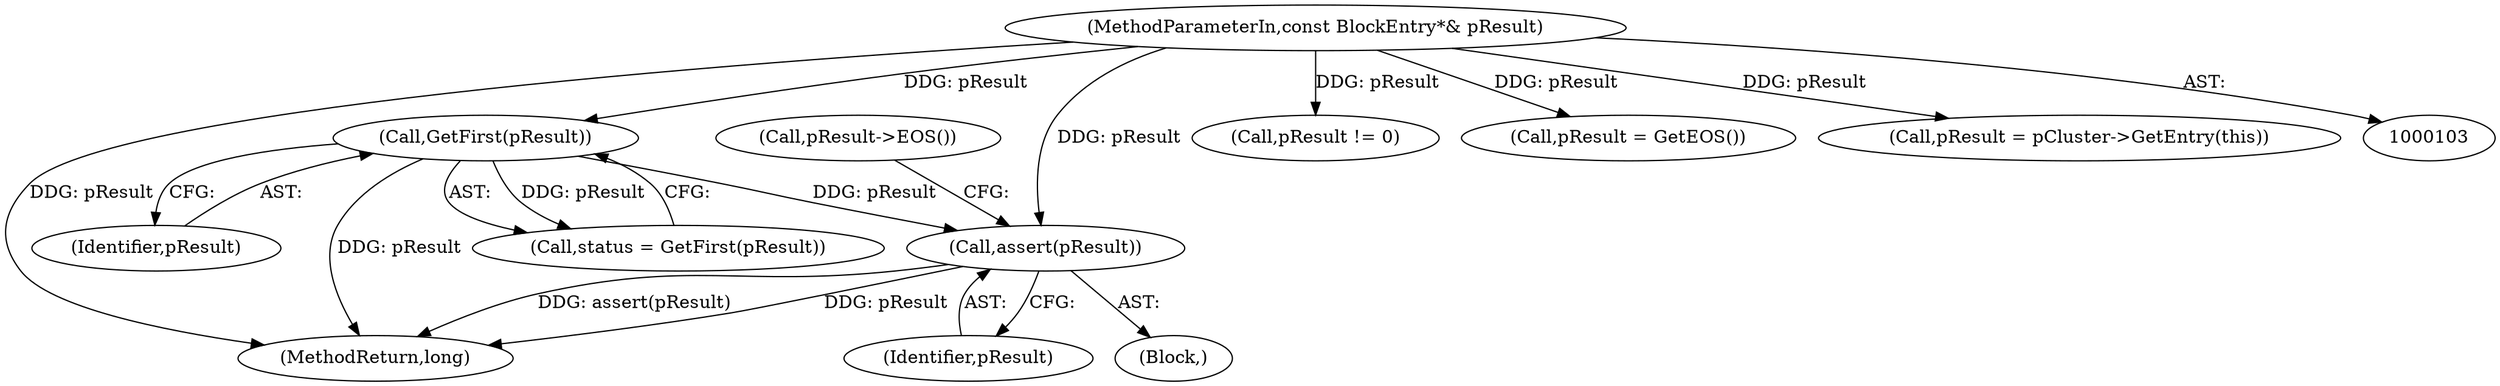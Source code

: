 digraph "1_Android_04839626ed859623901ebd3a5fd483982186b59d_197@API" {
"1000118" [label="(Call,assert(pResult))"];
"1000110" [label="(Call,GetFirst(pResult))"];
"1000105" [label="(MethodParameterIn,const BlockEntry*& pResult)"];
"1000268" [label="(Call,pResult != 0)"];
"1000280" [label="(MethodReturn,long)"];
"1000111" [label="(Identifier,pResult)"];
"1000110" [label="(Call,GetFirst(pResult))"];
"1000105" [label="(MethodParameterIn,const BlockEntry*& pResult)"];
"1000275" [label="(Call,pResult = GetEOS())"];
"1000106" [label="(Block,)"];
"1000119" [label="(Identifier,pResult)"];
"1000118" [label="(Call,assert(pResult))"];
"1000121" [label="(Call,pResult->EOS())"];
"1000262" [label="(Call,pResult = pCluster->GetEntry(this))"];
"1000108" [label="(Call,status = GetFirst(pResult))"];
"1000118" -> "1000106"  [label="AST: "];
"1000118" -> "1000119"  [label="CFG: "];
"1000119" -> "1000118"  [label="AST: "];
"1000121" -> "1000118"  [label="CFG: "];
"1000118" -> "1000280"  [label="DDG: assert(pResult)"];
"1000118" -> "1000280"  [label="DDG: pResult"];
"1000110" -> "1000118"  [label="DDG: pResult"];
"1000105" -> "1000118"  [label="DDG: pResult"];
"1000110" -> "1000108"  [label="AST: "];
"1000110" -> "1000111"  [label="CFG: "];
"1000111" -> "1000110"  [label="AST: "];
"1000108" -> "1000110"  [label="CFG: "];
"1000110" -> "1000280"  [label="DDG: pResult"];
"1000110" -> "1000108"  [label="DDG: pResult"];
"1000105" -> "1000110"  [label="DDG: pResult"];
"1000105" -> "1000103"  [label="AST: "];
"1000105" -> "1000280"  [label="DDG: pResult"];
"1000105" -> "1000262"  [label="DDG: pResult"];
"1000105" -> "1000268"  [label="DDG: pResult"];
"1000105" -> "1000275"  [label="DDG: pResult"];
}
